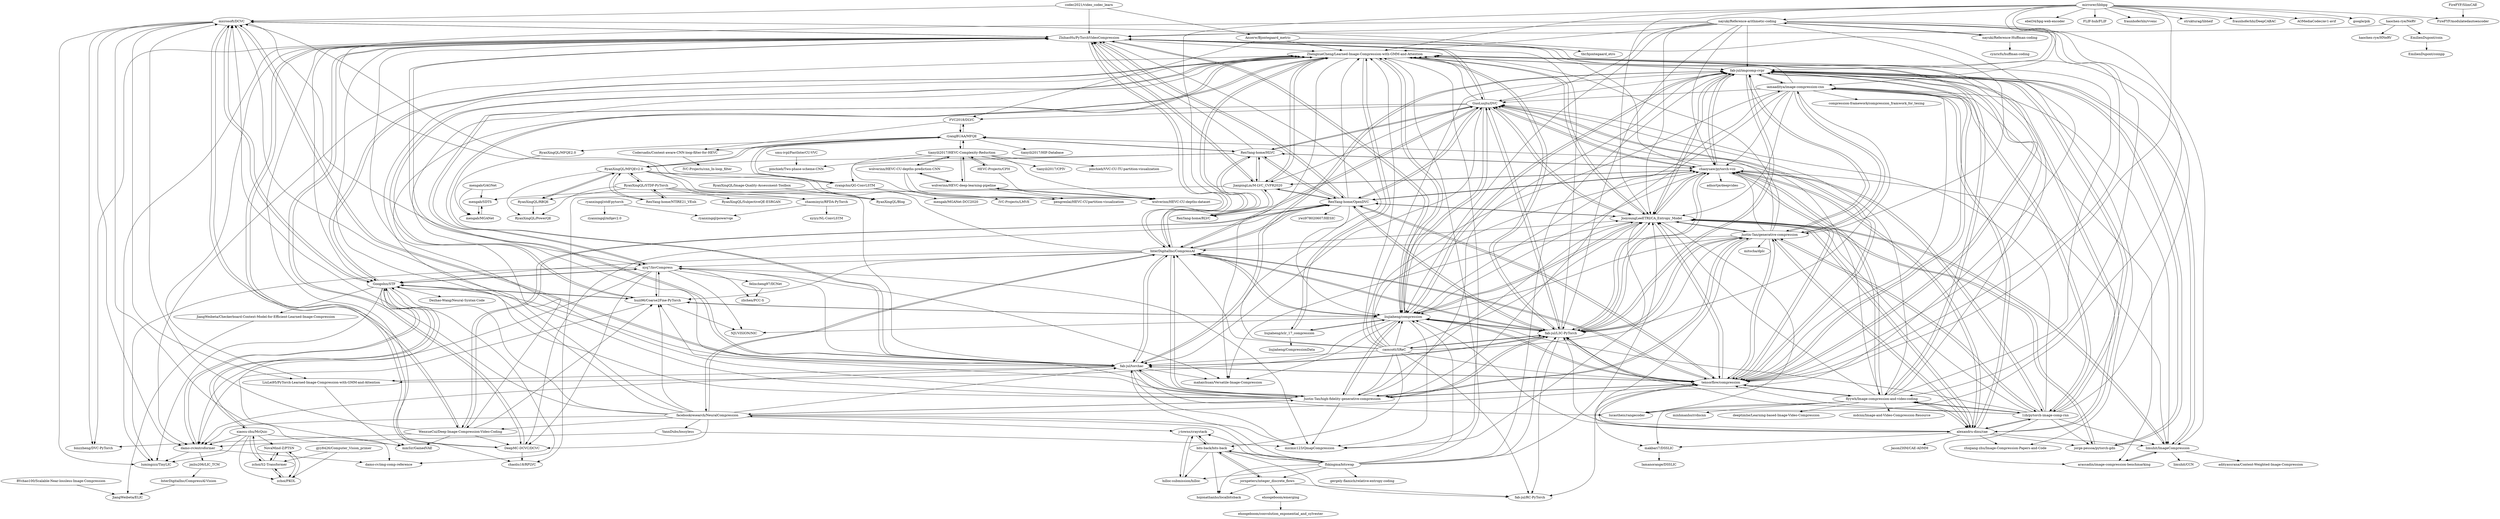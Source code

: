 digraph G {
"codec2021/video_codec_learn" -> "microsoft/DCVC"
"codec2021/video_codec_learn" -> "Anserw/Bjontegaard_metric"
"codec2021/video_codec_learn" -> "ZhihaoHu/PyTorchVideoCompression"
"iamaaditya/image-compression-cnn" -> "fab-jul/imgcomp-cvpr"
"iamaaditya/image-compression-cnn" -> "Justin-Tan/generative-compression"
"iamaaditya/image-compression-cnn" -> "JooyoungLeeETRI/CA_Entropy_Model"
"iamaaditya/image-compression-cnn" -> "arassadin/image-compression-benchmarking"
"iamaaditya/image-compression-cnn" -> "limuhit/ImageCompression"
"iamaaditya/image-compression-cnn" -> "fab-jul/L3C-PyTorch"
"iamaaditya/image-compression-cnn" -> "1zb/pytorch-image-comp-rnn"
"iamaaditya/image-compression-cnn" -> "alexandru-dinu/cae"
"iamaaditya/image-compression-cnn" -> "ZhengxueCheng/Learned-Image-Compression-with-GMM-and-Attention"
"iamaaditya/image-compression-cnn" -> "chaoyuaw/pytorch-vcii"
"iamaaditya/image-compression-cnn" -> "liujiaheng/compression"
"iamaaditya/image-compression-cnn" -> "tensorflow/compression"
"iamaaditya/image-compression-cnn" -> "Justin-Tan/high-fidelity-generative-compression"
"iamaaditya/image-compression-cnn" -> "compression-framework/compression_framwork_for_tesing"
"iamaaditya/image-compression-cnn" -> "GuoLusjtu/DVC"
"nayuki/Reference-Huffman-coding" -> "nayuki/Reference-arithmetic-coding"
"nayuki/Reference-Huffman-coding" -> "cynricfu/huffman-coding"
"caoscott/SReC" -> "fab-jul/L3C-PyTorch"
"caoscott/SReC" -> "liujiaheng/compression"
"caoscott/SReC" -> "fab-jul/imgcomp-cvpr"
"caoscott/SReC" -> "JooyoungLeeETRI/CA_Entropy_Model"
"caoscott/SReC" -> "ZhengxueCheng/Learned-Image-Compression-with-GMM-and-Attention"
"caoscott/SReC" -> "Justin-Tan/high-fidelity-generative-compression"
"caoscott/SReC" -> "Justin-Tan/generative-compression"
"caoscott/SReC" -> "iamaaditya/image-compression-cnn"
"caoscott/SReC" -> "InterDigitalInc/CompressAI"
"caoscott/SReC" -> "tensorflow/compression"
"caoscott/SReC" -> "fab-jul/torchac"
"caoscott/SReC" -> "fab-jul/RC-PyTorch"
"caoscott/SReC" -> "chaoyuaw/pytorch-vcii"
"caoscott/SReC" -> "ZhihaoHu/PyTorchVideoCompression"
"caoscott/SReC" -> "bits-back/bits-back"
"fhkingma/bitswap" -> "bits-back/bits-back"
"fhkingma/bitswap" -> "hojonathanho/localbitsback"
"fhkingma/bitswap" -> "j-towns/craystack"
"fhkingma/bitswap" -> "hilloc-submission/hilloc"
"fhkingma/bitswap" -> "fab-jul/torchac"
"fhkingma/bitswap" -> "fab-jul/L3C-PyTorch"
"fhkingma/bitswap" -> "gergely-flamich/relative-entropy-coding"
"fhkingma/bitswap" -> "ZhengxueCheng/Learned-Image-Compression-with-GMM-and-Attention"
"fhkingma/bitswap" -> "fab-jul/imgcomp-cvpr"
"fhkingma/bitswap" -> "jornpeters/integer_discrete_flows"
"fhkingma/bitswap" -> "JooyoungLeeETRI/CA_Entropy_Model"
"fhkingma/bitswap" -> "facebookresearch/NeuralCompression"
"fhkingma/bitswap" -> "liujiaheng/compression"
"nayuki/Reference-arithmetic-coding" -> "fab-jul/imgcomp-cvpr"
"nayuki/Reference-arithmetic-coding" -> "JooyoungLeeETRI/CA_Entropy_Model"
"nayuki/Reference-arithmetic-coding" -> "tensorflow/compression"
"nayuki/Reference-arithmetic-coding" -> "ZhengxueCheng/Learned-Image-Compression-with-GMM-and-Attention"
"nayuki/Reference-arithmetic-coding" -> "fab-jul/torchac"
"nayuki/Reference-arithmetic-coding" -> "nayuki/Reference-Huffman-coding"
"nayuki/Reference-arithmetic-coding" -> "fab-jul/L3C-PyTorch"
"nayuki/Reference-arithmetic-coding" -> "liujiaheng/compression"
"nayuki/Reference-arithmetic-coding" -> "lucastheis/rangecoder"
"nayuki/Reference-arithmetic-coding" -> "flyywh/Image-compression-and-video-coding"
"nayuki/Reference-arithmetic-coding" -> "Justin-Tan/generative-compression"
"nayuki/Reference-arithmetic-coding" -> "chaoyuaw/pytorch-vcii"
"nayuki/Reference-arithmetic-coding" -> "limuhit/ImageCompression"
"nayuki/Reference-arithmetic-coding" -> "ZhihaoHu/PyTorchVideoCompression"
"nayuki/Reference-arithmetic-coding" -> "GuoLusjtu/DVC"
"mirrorer/libbpg" -> "tensorflow/compression"
"mirrorer/libbpg" -> "ebel34/bpg-web-encoder"
"mirrorer/libbpg" -> "ZhengxueCheng/Learned-Image-Compression-with-GMM-and-Attention"
"mirrorer/libbpg" -> "JooyoungLeeETRI/CA_Entropy_Model"
"mirrorer/libbpg" -> "InterDigitalInc/CompressAI"
"mirrorer/libbpg" -> "FLIF-hub/FLIF" ["e"=1]
"mirrorer/libbpg" -> "iamaaditya/image-compression-cnn"
"mirrorer/libbpg" -> "fab-jul/imgcomp-cvpr"
"mirrorer/libbpg" -> "fraunhoferhhi/vvenc" ["e"=1]
"mirrorer/libbpg" -> "strukturag/libheif" ["e"=1]
"mirrorer/libbpg" -> "fraunhoferhhi/DeepCABAC"
"mirrorer/libbpg" -> "AOMediaCodec/av1-avif" ["e"=1]
"mirrorer/libbpg" -> "nayuki/Reference-arithmetic-coding"
"mirrorer/libbpg" -> "FireFYF/modulatedautoencoder"
"mirrorer/libbpg" -> "google/pik" ["e"=1]
"wolverinn/HEVC-CU-depths-prediction-CNN" -> "wolverinn/HEVC-deep-learning-pipeline"
"wolverinn/HEVC-CU-depths-prediction-CNN" -> "tianyili2017/HEVC-Complexity-Reduction"
"wolverinn/HEVC-CU-depths-prediction-CNN" -> "wolverinn/HEVC-CU-depths-dataset"
"wolverinn/HEVC-CU-depths-prediction-CNN" -> "pengrenlai/HEVC-CUpartition-visualization"
"jorge-pessoa/pytorch-gdn" -> "JooyoungLeeETRI/CA_Entropy_Model"
"jorge-pessoa/pytorch-gdn" -> "fab-jul/imgcomp-cvpr"
"InterDigitalInc/CompressAI" -> "tensorflow/compression"
"InterDigitalInc/CompressAI" -> "ZhengxueCheng/Learned-Image-Compression-with-GMM-and-Attention"
"InterDigitalInc/CompressAI" -> "ZhihaoHu/PyTorchVideoCompression"
"InterDigitalInc/CompressAI" -> "liujiaheng/compression"
"InterDigitalInc/CompressAI" -> "Justin-Tan/high-fidelity-generative-compression"
"InterDigitalInc/CompressAI" -> "fab-jul/torchac"
"InterDigitalInc/CompressAI" -> "fab-jul/L3C-PyTorch"
"InterDigitalInc/CompressAI" -> "microsoft/DCVC"
"InterDigitalInc/CompressAI" -> "Googolxx/STF"
"InterDigitalInc/CompressAI" -> "GuoLusjtu/DVC"
"InterDigitalInc/CompressAI" -> "facebookresearch/NeuralCompression"
"InterDigitalInc/CompressAI" -> "RenYang-home/OpenDVC"
"InterDigitalInc/CompressAI" -> "huzi96/Coarse2Fine-PyTorch"
"InterDigitalInc/CompressAI" -> "JooyoungLeeETRI/CA_Entropy_Model"
"InterDigitalInc/CompressAI" -> "xyq7/InvCompress"
"Justin-Tan/generative-compression" -> "fab-jul/imgcomp-cvpr"
"Justin-Tan/generative-compression" -> "tensorflow/compression"
"Justin-Tan/generative-compression" -> "JooyoungLeeETRI/CA_Entropy_Model"
"Justin-Tan/generative-compression" -> "fab-jul/L3C-PyTorch"
"Justin-Tan/generative-compression" -> "iamaaditya/image-compression-cnn"
"Justin-Tan/generative-compression" -> "Justin-Tan/high-fidelity-generative-compression"
"Justin-Tan/generative-compression" -> "liujiaheng/compression"
"Justin-Tan/generative-compression" -> "ZhengxueCheng/Learned-Image-Compression-with-GMM-and-Attention"
"Justin-Tan/generative-compression" -> "alexandru-dinu/cae"
"Justin-Tan/generative-compression" -> "chaoyuaw/pytorch-vcii"
"Justin-Tan/generative-compression" -> "InterDigitalInc/CompressAI"
"Justin-Tan/generative-compression" -> "mitscha/dplc"
"Justin-Tan/generative-compression" -> "1zb/pytorch-image-comp-rnn"
"Justin-Tan/generative-compression" -> "GuoLusjtu/DVC"
"Justin-Tan/generative-compression" -> "makbari7/DSSLIC"
"ZhengxueCheng/Learned-Image-Compression-with-GMM-and-Attention" -> "liujiaheng/compression"
"ZhengxueCheng/Learned-Image-Compression-with-GMM-and-Attention" -> "JooyoungLeeETRI/CA_Entropy_Model"
"ZhengxueCheng/Learned-Image-Compression-with-GMM-and-Attention" -> "fab-jul/L3C-PyTorch"
"ZhengxueCheng/Learned-Image-Compression-with-GMM-and-Attention" -> "tensorflow/compression"
"ZhengxueCheng/Learned-Image-Compression-with-GMM-and-Attention" -> "huzi96/Coarse2Fine-PyTorch"
"ZhengxueCheng/Learned-Image-Compression-with-GMM-and-Attention" -> "InterDigitalInc/CompressAI"
"ZhengxueCheng/Learned-Image-Compression-with-GMM-and-Attention" -> "fab-jul/imgcomp-cvpr"
"ZhengxueCheng/Learned-Image-Compression-with-GMM-and-Attention" -> "xyq7/InvCompress"
"ZhengxueCheng/Learned-Image-Compression-with-GMM-and-Attention" -> "Googolxx/STF"
"ZhengxueCheng/Learned-Image-Compression-with-GMM-and-Attention" -> "mahaichuan/Versatile-Image-Compression"
"ZhengxueCheng/Learned-Image-Compression-with-GMM-and-Attention" -> "damo-cv/entroformer"
"ZhengxueCheng/Learned-Image-Compression-with-GMM-and-Attention" -> "micmic123/QmapCompression"
"ZhengxueCheng/Learned-Image-Compression-with-GMM-and-Attention" -> "liujiaheng/iclr_17_compression"
"ZhengxueCheng/Learned-Image-Compression-with-GMM-and-Attention" -> "JianpingLin/M-LVC_CVPR2020"
"ZhengxueCheng/Learned-Image-Compression-with-GMM-and-Attention" -> "fab-jul/torchac"
"JianpingLin/M-LVC_CVPR2020" -> "RenYang-home/OpenDVC"
"JianpingLin/M-LVC_CVPR2020" -> "RenYang-home/RLVC"
"JianpingLin/M-LVC_CVPR2020" -> "chaoliu18/RPLVC"
"JianpingLin/M-LVC_CVPR2020" -> "chaoyuaw/pytorch-vcii"
"JianpingLin/M-LVC_CVPR2020" -> "RenYang-home/HLVC"
"JianpingLin/M-LVC_CVPR2020" -> "ZhihaoHu/PyTorchVideoCompression"
"JianpingLin/M-LVC_CVPR2020" -> "ZhengxueCheng/Learned-Image-Compression-with-GMM-and-Attention"
"RenYang-home/OpenDVC" -> "ZhihaoHu/PyTorchVideoCompression"
"RenYang-home/OpenDVC" -> "RenYang-home/HLVC"
"RenYang-home/OpenDVC" -> "GuoLusjtu/DVC"
"RenYang-home/OpenDVC" -> "JianpingLin/M-LVC_CVPR2020"
"RenYang-home/OpenDVC" -> "chaoyuaw/pytorch-vcii"
"RenYang-home/OpenDVC" -> "JooyoungLeeETRI/CA_Entropy_Model"
"RenYang-home/OpenDVC" -> "ZhengxueCheng/Learned-Image-Compression-with-GMM-and-Attention"
"RenYang-home/OpenDVC" -> "DeepMC-DCVC/DCVC"
"RenYang-home/OpenDVC" -> "WenxueCui/Deep-Image-Compression-Video-Coding"
"RenYang-home/OpenDVC" -> "liujiaheng/compression"
"RenYang-home/OpenDVC" -> "RenYang-home/RLVC"
"RenYang-home/OpenDVC" -> "tensorflow/compression"
"RenYang-home/OpenDVC" -> "InterDigitalInc/CompressAI"
"RenYang-home/OpenDVC" -> "ywz978020607/HESIC"
"RenYang-home/OpenDVC" -> "fab-jul/L3C-PyTorch"
"ZhihaoHu/PyTorchVideoCompression" -> "microsoft/DCVC"
"ZhihaoHu/PyTorchVideoCompression" -> "RenYang-home/OpenDVC"
"ZhihaoHu/PyTorchVideoCompression" -> "GuoLusjtu/DVC"
"ZhihaoHu/PyTorchVideoCompression" -> "DeepMC-DCVC/DCVC"
"ZhihaoHu/PyTorchVideoCompression" -> "InterDigitalInc/CompressAI"
"ZhihaoHu/PyTorchVideoCompression" -> "liujiaheng/compression"
"ZhihaoHu/PyTorchVideoCompression" -> "WenxueCui/Deep-Image-Compression-Video-Coding"
"ZhihaoHu/PyTorchVideoCompression" -> "binzzheng/DVC-PyTorch"
"ZhihaoHu/PyTorchVideoCompression" -> "JianpingLin/M-LVC_CVPR2020"
"ZhihaoHu/PyTorchVideoCompression" -> "fab-jul/torchac"
"ZhihaoHu/PyTorchVideoCompression" -> "ZhengxueCheng/Learned-Image-Compression-with-GMM-and-Attention"
"ZhihaoHu/PyTorchVideoCompression" -> "Googolxx/STF"
"ZhihaoHu/PyTorchVideoCompression" -> "LiuLei95/PyTorch-Learned-Image-Compression-with-GMM-and-Attention"
"ZhihaoHu/PyTorchVideoCompression" -> "chaoliu18/RPLVC"
"ZhihaoHu/PyTorchVideoCompression" -> "lumingzzz/TinyLIC"
"ryangBUAA/MFQE" -> "ryangchn/QG-ConvLSTM"
"ryangBUAA/MFQE" -> "RyanXingQL/MFQEv2.0"
"ryangBUAA/MFQE" -> "tianyili2017/HIF-Database"
"ryangBUAA/MFQE" -> "RyanXingQL/MFQE2.0"
"ryangBUAA/MFQE" -> "RenYang-home/HLVC"
"ryangBUAA/MFQE" -> "Codersadis/Content-aware-CNN-loop-filter-for-HEVC"
"ryangBUAA/MFQE" -> "tianyili2017/HEVC-Complexity-Reduction"
"ryangBUAA/MFQE" -> "FVC2018/DLVC"
"Codersadis/Content-aware-CNN-loop-filter-for-HEVC" -> "IVC-Projects/cnn_In-loop_filter"
"WenxueCui/Deep-Image-Compression-Video-Coding" -> "ZhihaoHu/PyTorchVideoCompression"
"WenxueCui/Deep-Image-Compression-Video-Coding" -> "binzzheng/DVC-PyTorch"
"WenxueCui/Deep-Image-Compression-Video-Coding" -> "mmSir/GainedVAE"
"WenxueCui/Deep-Image-Compression-Video-Coding" -> "huzi96/Coarse2Fine-PyTorch"
"WenxueCui/Deep-Image-Compression-Video-Coding" -> "microsoft/DCVC"
"WenxueCui/Deep-Image-Compression-Video-Coding" -> "DeepMC-DCVC/DCVC"
"WenxueCui/Deep-Image-Compression-Video-Coding" -> "RenYang-home/OpenDVC"
"limuhit/ImageCompression" -> "fab-jul/imgcomp-cvpr"
"limuhit/ImageCompression" -> "arassadin/image-compression-benchmarking"
"limuhit/ImageCompression" -> "JooyoungLeeETRI/CA_Entropy_Model"
"limuhit/ImageCompression" -> "adityassrana/Content-Weighted-Image-Compression"
"limuhit/ImageCompression" -> "limuhit/CCN"
"Googolxx/STF" -> "damo-cv/entroformer"
"Googolxx/STF" -> "lumingzzz/TinyLIC"
"Googolxx/STF" -> "microsoft/DCVC"
"Googolxx/STF" -> "xiaosu-zhu/McQuic"
"Googolxx/STF" -> "Dezhao-Wang/Neural-Syntax-Code"
"Googolxx/STF" -> "xyq7/InvCompress"
"Googolxx/STF" -> "huzi96/Coarse2Fine-PyTorch"
"Googolxx/STF" -> "mmSir/GainedVAE"
"Googolxx/STF" -> "JiangWeibeta/Checkerboard-Context-Model-for-Efficient-Learned-Image-Compression"
"Googolxx/STF" -> "ZhengxueCheng/Learned-Image-Compression-with-GMM-and-Attention"
"Googolxx/STF" -> "damo-cv/img-comp-reference"
"fab-jul/torchac" -> "fab-jul/L3C-PyTorch"
"fab-jul/torchac" -> "ZhihaoHu/PyTorchVideoCompression"
"fab-jul/torchac" -> "ZhengxueCheng/Learned-Image-Compression-with-GMM-and-Attention"
"fab-jul/torchac" -> "Justin-Tan/high-fidelity-generative-compression"
"fab-jul/torchac" -> "microsoft/DCVC"
"fab-jul/torchac" -> "InterDigitalInc/CompressAI"
"fab-jul/torchac" -> "Googolxx/STF"
"fab-jul/torchac" -> "lucastheis/rangecoder"
"fab-jul/torchac" -> "tensorflow/compression"
"fab-jul/torchac" -> "micmic123/QmapCompression"
"fab-jul/torchac" -> "xyq7/InvCompress"
"fab-jul/torchac" -> "LiuLei95/PyTorch-Learned-Image-Compression-with-GMM-and-Attention"
"fab-jul/torchac" -> "fab-jul/imgcomp-cvpr"
"fab-jul/torchac" -> "mahaichuan/Versatile-Image-Compression"
"fab-jul/torchac" -> "damo-cv/entroformer"
"tensorflow/compression" -> "InterDigitalInc/CompressAI"
"tensorflow/compression" -> "ZhengxueCheng/Learned-Image-Compression-with-GMM-and-Attention"
"tensorflow/compression" -> "fab-jul/imgcomp-cvpr"
"tensorflow/compression" -> "liujiaheng/compression"
"tensorflow/compression" -> "JooyoungLeeETRI/CA_Entropy_Model"
"tensorflow/compression" -> "Justin-Tan/high-fidelity-generative-compression"
"tensorflow/compression" -> "Justin-Tan/generative-compression"
"tensorflow/compression" -> "fab-jul/L3C-PyTorch"
"tensorflow/compression" -> "GuoLusjtu/DVC"
"tensorflow/compression" -> "fab-jul/torchac"
"tensorflow/compression" -> "ZhihaoHu/PyTorchVideoCompression"
"tensorflow/compression" -> "alexandru-dinu/cae"
"tensorflow/compression" -> "RenYang-home/OpenDVC"
"tensorflow/compression" -> "chaoyuaw/pytorch-vcii"
"tensorflow/compression" -> "flyywh/Image-compression-and-video-coding"
"Justin-Tan/high-fidelity-generative-compression" -> "tensorflow/compression"
"Justin-Tan/high-fidelity-generative-compression" -> "liujiaheng/compression"
"Justin-Tan/high-fidelity-generative-compression" -> "InterDigitalInc/CompressAI"
"Justin-Tan/high-fidelity-generative-compression" -> "ZhengxueCheng/Learned-Image-Compression-with-GMM-and-Attention"
"Justin-Tan/high-fidelity-generative-compression" -> "fab-jul/torchac"
"Justin-Tan/high-fidelity-generative-compression" -> "fab-jul/L3C-PyTorch"
"Justin-Tan/high-fidelity-generative-compression" -> "micmic123/QmapCompression"
"Justin-Tan/high-fidelity-generative-compression" -> "Justin-Tan/generative-compression"
"Justin-Tan/high-fidelity-generative-compression" -> "JooyoungLeeETRI/CA_Entropy_Model"
"Justin-Tan/high-fidelity-generative-compression" -> "ZhihaoHu/PyTorchVideoCompression"
"Justin-Tan/high-fidelity-generative-compression" -> "huzi96/Coarse2Fine-PyTorch"
"Justin-Tan/high-fidelity-generative-compression" -> "facebookresearch/NeuralCompression"
"Justin-Tan/high-fidelity-generative-compression" -> "Googolxx/STF"
"Justin-Tan/high-fidelity-generative-compression" -> "microsoft/DCVC"
"Justin-Tan/high-fidelity-generative-compression" -> "fab-jul/imgcomp-cvpr"
"Anserw/Bjontegaard_metric" -> "tbr/bjontegaard_etro"
"Anserw/Bjontegaard_metric" -> "ZhengxueCheng/Learned-Image-Compression-with-GMM-and-Attention"
"Anserw/Bjontegaard_metric" -> "FVC2018/DLVC"
"HEVC-Projects/CPH" -> "tianyili2017/HEVC-Complexity-Reduction"
"HEVC-Projects/CPH" -> "wolverinn/HEVC-CU-depths-dataset"
"tianyili2017/HEVC-Complexity-Reduction" -> "HEVC-Projects/CPH"
"tianyili2017/HEVC-Complexity-Reduction" -> "wolverinn/HEVC-deep-learning-pipeline"
"tianyili2017/HEVC-Complexity-Reduction" -> "wolverinn/HEVC-CU-depths-prediction-CNN"
"tianyili2017/HEVC-Complexity-Reduction" -> "wolverinn/HEVC-CU-depths-dataset"
"tianyili2017/HEVC-Complexity-Reduction" -> "ryangBUAA/MFQE"
"tianyili2017/HEVC-Complexity-Reduction" -> "tianyili2017/CPIV"
"tianyili2017/HEVC-Complexity-Reduction" -> "pengrenlai/HEVC-CUpartition-visualization"
"tianyili2017/HEVC-Complexity-Reduction" -> "pinchieh/VVC-CU-TU-partition-visualization"
"tianyili2017/HEVC-Complexity-Reduction" -> "pinchieh/Two-phase-scheme-CNN"
"wolverinn/HEVC-CU-depths-dataset" -> "wolverinn/HEVC-deep-learning-pipeline"
"haochen-rye/NeRV" -> "ZhihaoHu/PyTorchVideoCompression"
"haochen-rye/NeRV" -> "haochen-rye/HNeRV"
"haochen-rye/NeRV" -> "EmilienDupont/coin"
"gyy8426/Computer_Vision_primer" -> "zchoi/S2-Transformer"
"gyy8426/Computer_Vision_primer" -> "zchoi/PKOL"
"RyanXingQL/RBQE" -> "RyanXingQL/MFQEv2.0"
"RyanXingQL/RBQE" -> "RyanXingQL/PowerQE"
"bits-back/bits-back" -> "j-towns/craystack"
"bits-back/bits-back" -> "hilloc-submission/hilloc"
"bits-back/bits-back" -> "fhkingma/bitswap"
"bits-back/bits-back" -> "fab-jul/RC-PyTorch"
"bits-back/bits-back" -> "jornpeters/integer_discrete_flows"
"bits-back/bits-back" -> "hojonathanho/localbitsback"
"NovaMind-Z/PTSN" -> "zchoi/PKOL"
"NovaMind-Z/PTSN" -> "zchoi/S2-Transformer"
"zchoi/PKOL" -> "zchoi/S2-Transformer"
"zchoi/PKOL" -> "NovaMind-Z/PTSN"
"zchoi/S2-Transformer" -> "zchoi/PKOL"
"zchoi/S2-Transformer" -> "NovaMind-Z/PTSN"
"zchoi/S2-Transformer" -> "xiaosu-zhu/McQuic"
"1zb/pytorch-image-comp-rnn" -> "fab-jul/imgcomp-cvpr"
"1zb/pytorch-image-comp-rnn" -> "chaoyuaw/pytorch-vcii"
"1zb/pytorch-image-comp-rnn" -> "limuhit/ImageCompression"
"1zb/pytorch-image-comp-rnn" -> "alexandru-dinu/cae"
"1zb/pytorch-image-comp-rnn" -> "JooyoungLeeETRI/CA_Entropy_Model"
"1zb/pytorch-image-comp-rnn" -> "fab-jul/L3C-PyTorch"
"1zb/pytorch-image-comp-rnn" -> "tensorflow/compression"
"1zb/pytorch-image-comp-rnn" -> "iamaaditya/image-compression-cnn"
"1zb/pytorch-image-comp-rnn" -> "Justin-Tan/generative-compression"
"1zb/pytorch-image-comp-rnn" -> "arassadin/image-compression-benchmarking"
"1zb/pytorch-image-comp-rnn" -> "liujiaheng/compression"
"1zb/pytorch-image-comp-rnn" -> "flyywh/Image-compression-and-video-coding"
"1zb/pytorch-image-comp-rnn" -> "GuoLusjtu/DVC"
"1zb/pytorch-image-comp-rnn" -> "ZhengxueCheng/Learned-Image-Compression-with-GMM-and-Attention"
"1zb/pytorch-image-comp-rnn" -> "jorge-pessoa/pytorch-gdn"
"JooyoungLeeETRI/CA_Entropy_Model" -> "fab-jul/imgcomp-cvpr"
"JooyoungLeeETRI/CA_Entropy_Model" -> "ZhengxueCheng/Learned-Image-Compression-with-GMM-and-Attention"
"JooyoungLeeETRI/CA_Entropy_Model" -> "liujiaheng/compression"
"JooyoungLeeETRI/CA_Entropy_Model" -> "tensorflow/compression"
"JooyoungLeeETRI/CA_Entropy_Model" -> "limuhit/ImageCompression"
"JooyoungLeeETRI/CA_Entropy_Model" -> "chaoyuaw/pytorch-vcii"
"JooyoungLeeETRI/CA_Entropy_Model" -> "fab-jul/L3C-PyTorch"
"JooyoungLeeETRI/CA_Entropy_Model" -> "lucastheis/rangecoder"
"JooyoungLeeETRI/CA_Entropy_Model" -> "mahaichuan/Versatile-Image-Compression"
"JooyoungLeeETRI/CA_Entropy_Model" -> "GuoLusjtu/DVC"
"JooyoungLeeETRI/CA_Entropy_Model" -> "Justin-Tan/generative-compression"
"JooyoungLeeETRI/CA_Entropy_Model" -> "alexandru-dinu/cae"
"JooyoungLeeETRI/CA_Entropy_Model" -> "RenYang-home/OpenDVC"
"JooyoungLeeETRI/CA_Entropy_Model" -> "micmic123/QmapCompression"
"JooyoungLeeETRI/CA_Entropy_Model" -> "jorge-pessoa/pytorch-gdn"
"alexandru-dinu/cae" -> "fab-jul/imgcomp-cvpr"
"alexandru-dinu/cae" -> "JooyoungLeeETRI/CA_Entropy_Model"
"alexandru-dinu/cae" -> "makbari7/DSSLIC"
"alexandru-dinu/cae" -> "JasonZHM/CAE-ADMM"
"alexandru-dinu/cae" -> "limuhit/ImageCompression"
"alexandru-dinu/cae" -> "chaoyuaw/pytorch-vcii"
"alexandru-dinu/cae" -> "tensorflow/compression"
"alexandru-dinu/cae" -> "zhiqiang-zhu/Image-Compression-Papers-and-Code"
"alexandru-dinu/cae" -> "1zb/pytorch-image-comp-rnn"
"alexandru-dinu/cae" -> "flyywh/Image-compression-and-video-coding"
"alexandru-dinu/cae" -> "Justin-Tan/generative-compression"
"alexandru-dinu/cae" -> "liujiaheng/compression"
"alexandru-dinu/cae" -> "fab-jul/L3C-PyTorch"
"alexandru-dinu/cae" -> "iamaaditya/image-compression-cnn"
"alexandru-dinu/cae" -> "jorge-pessoa/pytorch-gdn"
"fab-jul/L3C-PyTorch" -> "fab-jul/imgcomp-cvpr"
"fab-jul/L3C-PyTorch" -> "ZhengxueCheng/Learned-Image-Compression-with-GMM-and-Attention"
"fab-jul/L3C-PyTorch" -> "fab-jul/torchac"
"fab-jul/L3C-PyTorch" -> "JooyoungLeeETRI/CA_Entropy_Model"
"fab-jul/L3C-PyTorch" -> "tensorflow/compression"
"fab-jul/L3C-PyTorch" -> "liujiaheng/compression"
"fab-jul/L3C-PyTorch" -> "Justin-Tan/high-fidelity-generative-compression"
"fab-jul/L3C-PyTorch" -> "InterDigitalInc/CompressAI"
"fab-jul/L3C-PyTorch" -> "Justin-Tan/generative-compression"
"fab-jul/L3C-PyTorch" -> "fab-jul/RC-PyTorch"
"fab-jul/L3C-PyTorch" -> "ZhihaoHu/PyTorchVideoCompression"
"fab-jul/L3C-PyTorch" -> "caoscott/SReC"
"fab-jul/L3C-PyTorch" -> "GuoLusjtu/DVC"
"fab-jul/L3C-PyTorch" -> "RenYang-home/OpenDVC"
"fab-jul/L3C-PyTorch" -> "chaoyuaw/pytorch-vcii"
"RyanXingQL/STDF-PyTorch" -> "RyanXingQL/MFQEv2.0"
"RyanXingQL/STDF-PyTorch" -> "RyanXingQL/PowerQE"
"RyanXingQL/STDF-PyTorch" -> "zhaominyiz/RFDA-PyTorch"
"RyanXingQL/STDF-PyTorch" -> "RyanXingQL/RBQE"
"RyanXingQL/STDF-PyTorch" -> "RenYang-home/NTIRE21_VEnh"
"RyanXingQL/STDF-PyTorch" -> "RyanXingQL/SubjectiveQE-ESRGAN"
"RyanXingQL/STDF-PyTorch" -> "RyanXingQL/Blog"
"GuoLusjtu/DVC" -> "ZhihaoHu/PyTorchVideoCompression"
"GuoLusjtu/DVC" -> "RenYang-home/OpenDVC"
"GuoLusjtu/DVC" -> "chaoyuaw/pytorch-vcii"
"GuoLusjtu/DVC" -> "JooyoungLeeETRI/CA_Entropy_Model"
"GuoLusjtu/DVC" -> "RenYang-home/HLVC"
"GuoLusjtu/DVC" -> "tensorflow/compression"
"GuoLusjtu/DVC" -> "ZhengxueCheng/Learned-Image-Compression-with-GMM-and-Attention"
"GuoLusjtu/DVC" -> "liujiaheng/compression"
"GuoLusjtu/DVC" -> "InterDigitalInc/CompressAI"
"GuoLusjtu/DVC" -> "fab-jul/L3C-PyTorch"
"GuoLusjtu/DVC" -> "JianpingLin/M-LVC_CVPR2020"
"GuoLusjtu/DVC" -> "FVC2018/DLVC"
"GuoLusjtu/DVC" -> "WenxueCui/Deep-Image-Compression-Video-Coding"
"GuoLusjtu/DVC" -> "fab-jul/imgcomp-cvpr"
"GuoLusjtu/DVC" -> "fab-jul/torchac"
"fab-jul/imgcomp-cvpr" -> "JooyoungLeeETRI/CA_Entropy_Model"
"fab-jul/imgcomp-cvpr" -> "limuhit/ImageCompression"
"fab-jul/imgcomp-cvpr" -> "fab-jul/L3C-PyTorch"
"fab-jul/imgcomp-cvpr" -> "alexandru-dinu/cae"
"fab-jul/imgcomp-cvpr" -> "tensorflow/compression"
"fab-jul/imgcomp-cvpr" -> "Justin-Tan/generative-compression"
"fab-jul/imgcomp-cvpr" -> "ZhengxueCheng/Learned-Image-Compression-with-GMM-and-Attention"
"fab-jul/imgcomp-cvpr" -> "chaoyuaw/pytorch-vcii"
"fab-jul/imgcomp-cvpr" -> "liujiaheng/compression"
"fab-jul/imgcomp-cvpr" -> "iamaaditya/image-compression-cnn"
"fab-jul/imgcomp-cvpr" -> "1zb/pytorch-image-comp-rnn"
"fab-jul/imgcomp-cvpr" -> "zhiqiang-zhu/Image-Compression-Papers-and-Code"
"fab-jul/imgcomp-cvpr" -> "flyywh/Image-compression-and-video-coding"
"fab-jul/imgcomp-cvpr" -> "jorge-pessoa/pytorch-gdn"
"fab-jul/imgcomp-cvpr" -> "fab-jul/torchac"
"flyywh/Image-compression-and-video-coding" -> "fab-jul/imgcomp-cvpr"
"flyywh/Image-compression-and-video-coding" -> "chaoyuaw/pytorch-vcii"
"flyywh/Image-compression-and-video-coding" -> "JooyoungLeeETRI/CA_Entropy_Model"
"flyywh/Image-compression-and-video-coding" -> "alexandru-dinu/cae"
"flyywh/Image-compression-and-video-coding" -> "deeptimhe/Learning-based-Image-Video-Compression"
"flyywh/Image-compression-and-video-coding" -> "tensorflow/compression"
"flyywh/Image-compression-and-video-coding" -> "makbari7/DSSLIC"
"flyywh/Image-compression-and-video-coding" -> "GuoLusjtu/DVC"
"flyywh/Image-compression-and-video-coding" -> "ZhengxueCheng/Learned-Image-Compression-with-GMM-and-Attention"
"flyywh/Image-compression-and-video-coding" -> "mdcnn/Image-and-Video-Compression-Resource"
"flyywh/Image-compression-and-video-coding" -> "minhmanho/rrdncnn"
"flyywh/Image-compression-and-video-coding" -> "lucastheis/rangecoder"
"flyywh/Image-compression-and-video-coding" -> "ryangBUAA/MFQE"
"flyywh/Image-compression-and-video-coding" -> "1zb/pytorch-image-comp-rnn"
"flyywh/Image-compression-and-video-coding" -> "ZhihaoHu/PyTorchVideoCompression"
"microsoft/DCVC" -> "ZhihaoHu/PyTorchVideoCompression"
"microsoft/DCVC" -> "DeepMC-DCVC/DCVC"
"microsoft/DCVC" -> "Googolxx/STF"
"microsoft/DCVC" -> "damo-cv/entroformer"
"microsoft/DCVC" -> "lumingzzz/TinyLIC"
"microsoft/DCVC" -> "LiuLei95/PyTorch-Learned-Image-Compression-with-GMM-and-Attention"
"microsoft/DCVC" -> "binzzheng/DVC-PyTorch"
"microsoft/DCVC" -> "mmSir/GainedVAE"
"microsoft/DCVC" -> "fab-jul/RC-PyTorch"
"microsoft/DCVC" -> "fab-jul/torchac"
"microsoft/DCVC" -> "xyq7/InvCompress"
"mengab/MGANet" -> "mengab/SDTS"
"arassadin/image-compression-benchmarking" -> "limuhit/ImageCompression"
"DeepMC-DCVC/DCVC" -> "microsoft/DCVC"
"DeepMC-DCVC/DCVC" -> "ZhihaoHu/PyTorchVideoCompression"
"DeepMC-DCVC/DCVC" -> "chaoliu18/RPLVC"
"chaoyuaw/pytorch-vcii" -> "GuoLusjtu/DVC"
"chaoyuaw/pytorch-vcii" -> "JianpingLin/M-LVC_CVPR2020"
"chaoyuaw/pytorch-vcii" -> "JooyoungLeeETRI/CA_Entropy_Model"
"chaoyuaw/pytorch-vcii" -> "fab-jul/imgcomp-cvpr"
"chaoyuaw/pytorch-vcii" -> "RenYang-home/OpenDVC"
"chaoyuaw/pytorch-vcii" -> "liujiaheng/compression"
"chaoyuaw/pytorch-vcii" -> "RenYang-home/HLVC"
"chaoyuaw/pytorch-vcii" -> "1zb/pytorch-image-comp-rnn"
"chaoyuaw/pytorch-vcii" -> "alexandru-dinu/cae"
"chaoyuaw/pytorch-vcii" -> "ZhihaoHu/PyTorchVideoCompression"
"chaoyuaw/pytorch-vcii" -> "flyywh/Image-compression-and-video-coding"
"chaoyuaw/pytorch-vcii" -> "limuhit/ImageCompression"
"chaoyuaw/pytorch-vcii" -> "adnortje/deepvideo"
"chaoyuaw/pytorch-vcii" -> "tensorflow/compression"
"chaoyuaw/pytorch-vcii" -> "fab-jul/L3C-PyTorch"
"RyanXingQL/MFQEv2.0" -> "RyanXingQL/STDF-PyTorch"
"RyanXingQL/MFQEv2.0" -> "RyanXingQL/RBQE"
"RyanXingQL/MFQEv2.0" -> "ryangchn/QG-ConvLSTM"
"RyanXingQL/MFQEv2.0" -> "ryangBUAA/MFQE"
"RyanXingQL/MFQEv2.0" -> "RenYang-home/NTIRE21_VEnh"
"RyanXingQL/MFQEv2.0" -> "RyanXingQL/PowerQE"
"RyanXingQL/MFQEv2.0" -> "RyanXingQL/Blog"
"RyanXingQL/MFQEv2.0" -> "zhaominyiz/RFDA-PyTorch"
"ehoogeboom/emerging" -> "ehoogeboom/convolution_exponential_and_sylvester"
"mengab/GAGNet" -> "mengab/SDTS"
"mengab/GAGNet" -> "mengab/MGANet"
"mengab/SDTS" -> "mengab/MGANet"
"zhaominyiz/RFDA-PyTorch" -> "xyiyy/NL-ConvLSTM"
"zhaominyiz/RFDA-PyTorch" -> "ryanxingql/powervqe"
"RenYang-home/HLVC" -> "RenYang-home/OpenDVC"
"RenYang-home/HLVC" -> "RenYang-home/RLVC"
"RenYang-home/HLVC" -> "JianpingLin/M-LVC_CVPR2020"
"RenYang-home/HLVC" -> "ryangchn/QG-ConvLSTM"
"RenYang-home/HLVC" -> "GuoLusjtu/DVC"
"RenYang-home/HLVC" -> "ryangBUAA/MFQE"
"RenYang-home/HLVC" -> "chaoyuaw/pytorch-vcii"
"RenYang-home/HLVC" -> "RyanXingQL/MFQEv2.0"
"RenYang-home/HLVC" -> "ZhihaoHu/PyTorchVideoCompression"
"YannDubs/lossyless" -> "damo-cv/entroformer"
"YannDubs/lossyless" -> "micmic123/QmapCompression"
"j-towns/craystack" -> "hilloc-submission/hilloc"
"j-towns/craystack" -> "bits-back/bits-back"
"smu-ivpl/FastInterCU-VVC" -> "pinchieh/Two-phase-scheme-CNN"
"liujiaheng/compression" -> "liujiaheng/iclr_17_compression"
"liujiaheng/compression" -> "ZhengxueCheng/Learned-Image-Compression-with-GMM-and-Attention"
"liujiaheng/compression" -> "huzi96/Coarse2Fine-PyTorch"
"liujiaheng/compression" -> "JooyoungLeeETRI/CA_Entropy_Model"
"liujiaheng/compression" -> "ZhihaoHu/PyTorchVideoCompression"
"liujiaheng/compression" -> "tensorflow/compression"
"liujiaheng/compression" -> "InterDigitalInc/CompressAI"
"liujiaheng/compression" -> "fab-jul/imgcomp-cvpr"
"liujiaheng/compression" -> "Justin-Tan/high-fidelity-generative-compression"
"liujiaheng/compression" -> "fab-jul/L3C-PyTorch"
"liujiaheng/compression" -> "mahaichuan/Versatile-Image-Compression"
"liujiaheng/compression" -> "NJUVISION/NIC"
"liujiaheng/compression" -> "LiuLei95/PyTorch-Learned-Image-Compression-with-GMM-and-Attention"
"liujiaheng/compression" -> "GuoLusjtu/DVC"
"liujiaheng/compression" -> "micmic123/QmapCompression"
"FVC2018/DLVC" -> "ryangBUAA/MFQE"
"FVC2018/DLVC" -> "Codersadis/Content-aware-CNN-loop-filter-for-HEVC"
"ryangchn/QG-ConvLSTM" -> "ryangBUAA/MFQE"
"ryangchn/QG-ConvLSTM" -> "mengab/SDTS"
"ryangchn/QG-ConvLSTM" -> "mengab/MGANet-DCC2020"
"ryangchn/QG-ConvLSTM" -> "IVC-Projects/LMVE"
"ryanxingql/stdf-pytorch" -> "ryanxingql/mfqev2.0"
"ryanxingql/stdf-pytorch" -> "ryanxingql/powervqe"
"facebookresearch/NeuralCompression" -> "ZhihaoHu/PyTorchVideoCompression"
"facebookresearch/NeuralCompression" -> "YannDubs/lossyless"
"facebookresearch/NeuralCompression" -> "InterDigitalInc/CompressAI"
"facebookresearch/NeuralCompression" -> "Justin-Tan/high-fidelity-generative-compression"
"facebookresearch/NeuralCompression" -> "fab-jul/torchac"
"facebookresearch/NeuralCompression" -> "microsoft/DCVC"
"facebookresearch/NeuralCompression" -> "huzi96/Coarse2Fine-PyTorch"
"facebookresearch/NeuralCompression" -> "WenxueCui/Deep-Image-Compression-Video-Coding"
"facebookresearch/NeuralCompression" -> "DeepMC-DCVC/DCVC"
"facebookresearch/NeuralCompression" -> "j-towns/craystack"
"facebookresearch/NeuralCompression" -> "Googolxx/STF"
"facebookresearch/NeuralCompression" -> "ZhengxueCheng/Learned-Image-Compression-with-GMM-and-Attention"
"facebookresearch/NeuralCompression" -> "micmic123/QmapCompression"
"facebookresearch/NeuralCompression" -> "tensorflow/compression"
"facebookresearch/NeuralCompression" -> "damo-cv/entroformer"
"RyanXingQL/MFQE2.0" -> "mengab/MGANet"
"makbari7/DSSLIC" -> "Iamanorange/DSSLIC"
"RenYang-home/RLVC" -> "JianpingLin/M-LVC_CVPR2020"
"RenYang-home/RLVC" -> "RenYang-home/HLVC"
"JiangWeibeta/Checkerboard-Context-Model-for-Efficient-Learned-Image-Compression" -> "JiangWeibeta/ELIC"
"jornpeters/integer_discrete_flows" -> "hojonathanho/localbitsback"
"jornpeters/integer_discrete_flows" -> "ehoogeboom/emerging"
"jornpeters/integer_discrete_flows" -> "bits-back/bits-back"
"jornpeters/integer_discrete_flows" -> "fab-jul/RC-PyTorch"
"xyq7/InvCompress" -> "NJUVISION/NIC"
"xyq7/InvCompress" -> "Googolxx/STF"
"xyq7/InvCompress" -> "huzi96/Coarse2Fine-PyTorch"
"xyq7/InvCompress" -> "mahaichuan/Versatile-Image-Compression"
"xyq7/InvCompress" -> "lumingzzz/TinyLIC"
"xyq7/InvCompress" -> "ZhengxueCheng/Learned-Image-Compression-with-GMM-and-Attention"
"xyq7/InvCompress" -> "damo-cv/entroformer"
"xyq7/InvCompress" -> "micmic123/QmapCompression"
"xyq7/InvCompress" -> "felixcheng97/IICNet"
"xyq7/InvCompress" -> "zlichen/PCC-S"
"xyq7/InvCompress" -> "DeepMC-DCVC/DCVC"
"FireFYF/SlimCAE" -> "FireFYF/modulatedautoencoder"
"xiaosu-zhu/McQuic" -> "zchoi/S2-Transformer"
"xiaosu-zhu/McQuic" -> "zchoi/PKOL"
"xiaosu-zhu/McQuic" -> "Googolxx/STF"
"xiaosu-zhu/McQuic" -> "lumingzzz/TinyLIC"
"xiaosu-zhu/McQuic" -> "NovaMind-Z/PTSN"
"xiaosu-zhu/McQuic" -> "damo-cv/entroformer"
"xiaosu-zhu/McQuic" -> "damo-cv/img-comp-reference"
"EmilienDupont/coin" -> "EmilienDupont/coinpp"
"liujiaheng/iclr_17_compression" -> "liujiaheng/compression"
"liujiaheng/iclr_17_compression" -> "liujiaheng/CompressionData"
"liujiaheng/iclr_17_compression" -> "ZhengxueCheng/Learned-Image-Compression-with-GMM-and-Attention"
"LiuLei95/PyTorch-Learned-Image-Compression-with-GMM-and-Attention" -> "mmSir/GainedVAE"
"BYchao100/Scalable-Near-lossless-Image-Compression" -> "JiangWeibeta/ELIC"
"felixcheng97/IICNet" -> "zlichen/PCC-S"
"wolverinn/HEVC-deep-learning-pipeline" -> "wolverinn/HEVC-CU-depths-dataset"
"wolverinn/HEVC-deep-learning-pipeline" -> "wolverinn/HEVC-CU-depths-prediction-CNN"
"wolverinn/HEVC-deep-learning-pipeline" -> "pengrenlai/HEVC-CUpartition-visualization"
"wolverinn/HEVC-deep-learning-pipeline" -> "tianyili2017/HEVC-Complexity-Reduction"
"RyanXingQL/Image-Quality-Assessment-Toolbox" -> "RyanXingQL/Blog"
"RenYang-home/NTIRE21_VEnh" -> "RyanXingQL/STDF-PyTorch"
"RenYang-home/NTIRE21_VEnh" -> "RyanXingQL/MFQEv2.0"
"hilloc-submission/hilloc" -> "j-towns/craystack"
"huzi96/Coarse2Fine-PyTorch" -> "liujiaheng/compression"
"huzi96/Coarse2Fine-PyTorch" -> "damo-cv/entroformer"
"huzi96/Coarse2Fine-PyTorch" -> "ZhengxueCheng/Learned-Image-Compression-with-GMM-and-Attention"
"huzi96/Coarse2Fine-PyTorch" -> "xyq7/InvCompress"
"huzi96/Coarse2Fine-PyTorch" -> "Googolxx/STF"
"huzi96/Coarse2Fine-PyTorch" -> "NJUVISION/NIC"
"jmliu206/LIC_TCM" -> "InterDigitalInc/CompressAI-Vision"
"damo-cv/entroformer" -> "damo-cv/img-comp-reference"
"damo-cv/entroformer" -> "Googolxx/STF"
"damo-cv/entroformer" -> "jmliu206/LIC_TCM"
"damo-cv/entroformer" -> "lumingzzz/TinyLIC"
"InterDigitalInc/CompressAI-Vision" -> "JiangWeibeta/ELIC"
"codec2021/video_codec_learn" ["l"="-26.574,14.447"]
"microsoft/DCVC" ["l"="-26.628,14.459"]
"Anserw/Bjontegaard_metric" ["l"="-26.565,14.412"]
"ZhihaoHu/PyTorchVideoCompression" ["l"="-26.632,14.434"]
"iamaaditya/image-compression-cnn" ["l"="-26.692,14.39"]
"fab-jul/imgcomp-cvpr" ["l"="-26.675,14.397"]
"Justin-Tan/generative-compression" ["l"="-26.688,14.406"]
"JooyoungLeeETRI/CA_Entropy_Model" ["l"="-26.669,14.405"]
"arassadin/image-compression-benchmarking" ["l"="-26.684,14.351"]
"limuhit/ImageCompression" ["l"="-26.672,14.366"]
"fab-jul/L3C-PyTorch" ["l"="-26.672,14.42"]
"1zb/pytorch-image-comp-rnn" ["l"="-26.668,14.383"]
"alexandru-dinu/cae" ["l"="-26.68,14.377"]
"ZhengxueCheng/Learned-Image-Compression-with-GMM-and-Attention" ["l"="-26.648,14.424"]
"chaoyuaw/pytorch-vcii" ["l"="-26.653,14.39"]
"liujiaheng/compression" ["l"="-26.657,14.423"]
"tensorflow/compression" ["l"="-26.657,14.407"]
"Justin-Tan/high-fidelity-generative-compression" ["l"="-26.673,14.437"]
"compression-framework/compression_framwork_for_tesing" ["l"="-26.733,14.363"]
"GuoLusjtu/DVC" ["l"="-26.64,14.405"]
"nayuki/Reference-Huffman-coding" ["l"="-26.578,14.381"]
"nayuki/Reference-arithmetic-coding" ["l"="-26.638,14.389"]
"cynricfu/huffman-coding" ["l"="-26.538,14.377"]
"caoscott/SReC" ["l"="-26.696,14.432"]
"InterDigitalInc/CompressAI" ["l"="-26.658,14.442"]
"fab-jul/torchac" ["l"="-26.646,14.437"]
"fab-jul/RC-PyTorch" ["l"="-26.691,14.469"]
"bits-back/bits-back" ["l"="-26.721,14.475"]
"fhkingma/bitswap" ["l"="-26.7,14.455"]
"hojonathanho/localbitsback" ["l"="-26.744,14.475"]
"j-towns/craystack" ["l"="-26.707,14.481"]
"hilloc-submission/hilloc" ["l"="-26.731,14.465"]
"gergely-flamich/relative-entropy-coding" ["l"="-26.711,14.497"]
"jornpeters/integer_discrete_flows" ["l"="-26.735,14.493"]
"facebookresearch/NeuralCompression" ["l"="-26.656,14.464"]
"lucastheis/rangecoder" ["l"="-26.632,14.375"]
"flyywh/Image-compression-and-video-coding" ["l"="-26.649,14.371"]
"mirrorer/libbpg" ["l"="-26.72,14.405"]
"ebel34/bpg-web-encoder" ["l"="-26.763,14.398"]
"FLIF-hub/FLIF" ["l"="-26.662,13.339"]
"fraunhoferhhi/vvenc" ["l"="-26.682,13.536"]
"strukturag/libheif" ["l"="-26.718,13.485"]
"fraunhoferhhi/DeepCABAC" ["l"="-26.764,14.418"]
"AOMediaCodec/av1-avif" ["l"="-26.681,13.502"]
"FireFYF/modulatedautoencoder" ["l"="-26.77,14.383"]
"google/pik" ["l"="-26.697,13.326"]
"wolverinn/HEVC-CU-depths-prediction-CNN" ["l"="-26.473,14.342"]
"wolverinn/HEVC-deep-learning-pipeline" ["l"="-26.481,14.329"]
"tianyili2017/HEVC-Complexity-Reduction" ["l"="-26.498,14.324"]
"wolverinn/HEVC-CU-depths-dataset" ["l"="-26.466,14.327"]
"pengrenlai/HEVC-CUpartition-visualization" ["l"="-26.489,14.344"]
"jorge-pessoa/pytorch-gdn" ["l"="-26.696,14.375"]
"Googolxx/STF" ["l"="-26.626,14.473"]
"RenYang-home/OpenDVC" ["l"="-26.629,14.415"]
"huzi96/Coarse2Fine-PyTorch" ["l"="-26.642,14.454"]
"xyq7/InvCompress" ["l"="-26.641,14.469"]
"mitscha/dplc" ["l"="-26.739,14.385"]
"makbari7/DSSLIC" ["l"="-26.696,14.357"]
"mahaichuan/Versatile-Image-Compression" ["l"="-26.624,14.428"]
"damo-cv/entroformer" ["l"="-26.633,14.485"]
"micmic123/QmapCompression" ["l"="-26.671,14.456"]
"liujiaheng/iclr_17_compression" ["l"="-26.622,14.395"]
"JianpingLin/M-LVC_CVPR2020" ["l"="-26.616,14.406"]
"RenYang-home/RLVC" ["l"="-26.598,14.394"]
"chaoliu18/RPLVC" ["l"="-26.6,14.428"]
"RenYang-home/HLVC" ["l"="-26.606,14.375"]
"DeepMC-DCVC/DCVC" ["l"="-26.621,14.449"]
"WenxueCui/Deep-Image-Compression-Video-Coding" ["l"="-26.612,14.44"]
"ywz978020607/HESIC" ["l"="-26.584,14.415"]
"binzzheng/DVC-PyTorch" ["l"="-26.597,14.454"]
"LiuLei95/PyTorch-Learned-Image-Compression-with-GMM-and-Attention" ["l"="-26.613,14.455"]
"lumingzzz/TinyLIC" ["l"="-26.612,14.481"]
"ryangBUAA/MFQE" ["l"="-26.568,14.333"]
"ryangchn/QG-ConvLSTM" ["l"="-26.582,14.314"]
"RyanXingQL/MFQEv2.0" ["l"="-26.553,14.294"]
"tianyili2017/HIF-Database" ["l"="-26.543,14.329"]
"RyanXingQL/MFQE2.0" ["l"="-26.573,14.296"]
"Codersadis/Content-aware-CNN-loop-filter-for-HEVC" ["l"="-26.585,14.335"]
"FVC2018/DLVC" ["l"="-26.58,14.362"]
"IVC-Projects/cnn_In-loop_filter" ["l"="-26.598,14.316"]
"mmSir/GainedVAE" ["l"="-26.598,14.469"]
"adityassrana/Content-Weighted-Image-Compression" ["l"="-26.685,14.325"]
"limuhit/CCN" ["l"="-26.676,14.336"]
"xiaosu-zhu/McQuic" ["l"="-26.592,14.506"]
"Dezhao-Wang/Neural-Syntax-Code" ["l"="-26.617,14.511"]
"JiangWeibeta/Checkerboard-Context-Model-for-Efficient-Learned-Image-Compression" ["l"="-26.606,14.531"]
"damo-cv/img-comp-reference" ["l"="-26.61,14.498"]
"tbr/bjontegaard_etro" ["l"="-26.526,14.42"]
"HEVC-Projects/CPH" ["l"="-26.475,14.311"]
"tianyili2017/CPIV" ["l"="-26.481,14.296"]
"pinchieh/VVC-CU-TU-partition-visualization" ["l"="-26.497,14.302"]
"pinchieh/Two-phase-scheme-CNN" ["l"="-26.459,14.311"]
"haochen-rye/NeRV" ["l"="-26.665,14.538"]
"haochen-rye/HNeRV" ["l"="-26.68,14.564"]
"EmilienDupont/coin" ["l"="-26.677,14.59"]
"gyy8426/Computer_Vision_primer" ["l"="-26.537,14.544"]
"zchoi/S2-Transformer" ["l"="-26.562,14.522"]
"zchoi/PKOL" ["l"="-26.558,14.537"]
"RyanXingQL/RBQE" ["l"="-26.534,14.288"]
"RyanXingQL/PowerQE" ["l"="-26.525,14.279"]
"NovaMind-Z/PTSN" ["l"="-26.574,14.535"]
"JasonZHM/CAE-ADMM" ["l"="-26.705,14.335"]
"zhiqiang-zhu/Image-Compression-Papers-and-Code" ["l"="-26.713,14.363"]
"RyanXingQL/STDF-PyTorch" ["l"="-26.538,14.265"]
"zhaominyiz/RFDA-PyTorch" ["l"="-26.542,14.24"]
"RenYang-home/NTIRE21_VEnh" ["l"="-26.555,14.27"]
"RyanXingQL/SubjectiveQE-ESRGAN" ["l"="-26.523,14.245"]
"RyanXingQL/Blog" ["l"="-26.518,14.263"]
"deeptimhe/Learning-based-Image-Video-Compression" ["l"="-26.644,14.325"]
"mdcnn/Image-and-Video-Compression-Resource" ["l"="-26.66,14.327"]
"minhmanho/rrdncnn" ["l"="-26.63,14.336"]
"mengab/MGANet" ["l"="-26.584,14.266"]
"mengab/SDTS" ["l"="-26.593,14.276"]
"adnortje/deepvideo" ["l"="-26.649,14.344"]
"ehoogeboom/emerging" ["l"="-26.768,14.519"]
"ehoogeboom/convolution_exponential_and_sylvester" ["l"="-26.788,14.534"]
"mengab/GAGNet" ["l"="-26.597,14.252"]
"xyiyy/NL-ConvLSTM" ["l"="-26.547,14.217"]
"ryanxingql/powervqe" ["l"="-26.53,14.201"]
"YannDubs/lossyless" ["l"="-26.664,14.497"]
"smu-ivpl/FastInterCU-VVC" ["l"="-26.435,14.305"]
"NJUVISION/NIC" ["l"="-26.662,14.478"]
"mengab/MGANet-DCC2020" ["l"="-26.588,14.292"]
"IVC-Projects/LMVE" ["l"="-26.602,14.294"]
"ryanxingql/stdf-pytorch" ["l"="-26.521,14.172"]
"ryanxingql/mfqev2.0" ["l"="-26.514,14.149"]
"Iamanorange/DSSLIC" ["l"="-26.723,14.333"]
"JiangWeibeta/ELIC" ["l"="-26.598,14.568"]
"felixcheng97/IICNet" ["l"="-26.642,14.516"]
"zlichen/PCC-S" ["l"="-26.638,14.502"]
"FireFYF/SlimCAE" ["l"="-26.799,14.373"]
"EmilienDupont/coinpp" ["l"="-26.684,14.618"]
"liujiaheng/CompressionData" ["l"="-26.608,14.355"]
"BYchao100/Scalable-Near-lossless-Image-Compression" ["l"="-26.589,14.594"]
"RyanXingQL/Image-Quality-Assessment-Toolbox" ["l"="-26.493,14.244"]
"jmliu206/LIC_TCM" ["l"="-26.626,14.535"]
"InterDigitalInc/CompressAI-Vision" ["l"="-26.618,14.565"]
}